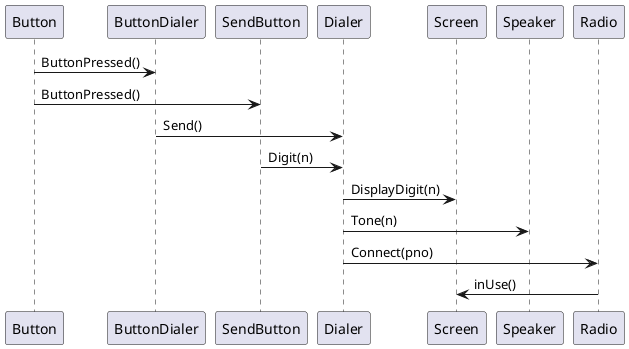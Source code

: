 @startuml
participant Button as Btn
participant ButtonDialer as BtnDial
participant SendButton as sendBtn
participant Dialer as Dial
participant Screen
participant Speaker as Spk
participant Radio 

Btn -> BtnDial : ButtonPressed()
Btn -> sendBtn : ButtonPressed()
BtnDial -> Dial : Send()
sendBtn -> Dial : Digit(n)
Dial -> Screen : DisplayDigit(n)
Dial -> Spk : Tone(n)
Dial -> Radio : Connect(pno)
Radio -> Screen : inUse()

@enduml